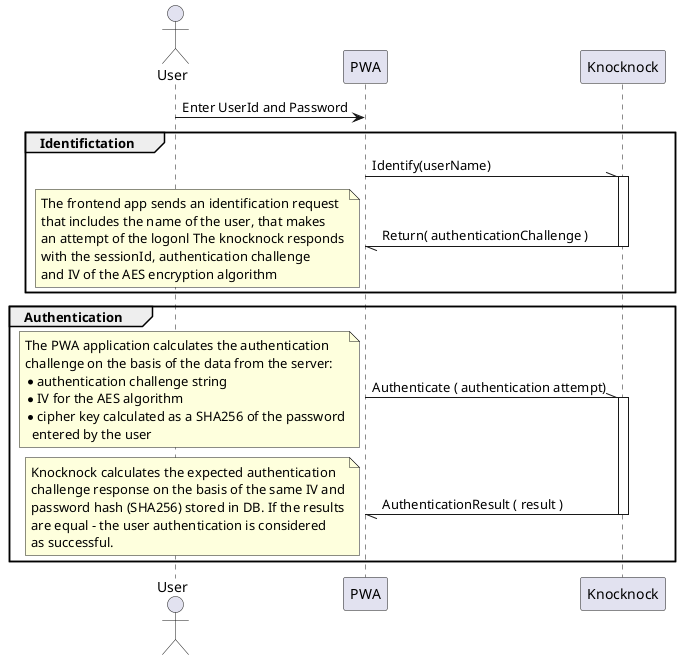 @startuml
actor       User       as user
participant PWA        as frontend
participant Knocknock  as knck


user -> frontend : Enter UserId and Password
group Identifictation
frontend -\\ knck : Identify(userName)
activate knck
knck -// frontend  : Return( authenticationChallenge )
deactivate knck
note left
The frontend app sends an identification request
that includes the name of the user, that makes
an attempt of the logonl The knocknock responds
with the sessionId, authentication challenge
and IV of the AES encryption algorithm
end note
end
group Authentication
frontend -\\ knck : Authenticate ( authentication attempt)
activate knck
note left
The PWA application calculates the authentication
challenge on the basis of the data from the server:
* authentication challenge string
* IV for the AES algorithm
* cipher key calculated as a SHA256 of the password 
  entered by the user
end note
knck -// frontend  : AuthenticationResult ( result )
deactivate knck
note left
Knocknock calculates the expected authentication
challenge response on the basis of the same IV and
password hash (SHA256) stored in DB. If the results
are equal - the user authentication is considered
as successful.
end note
end
@enduml